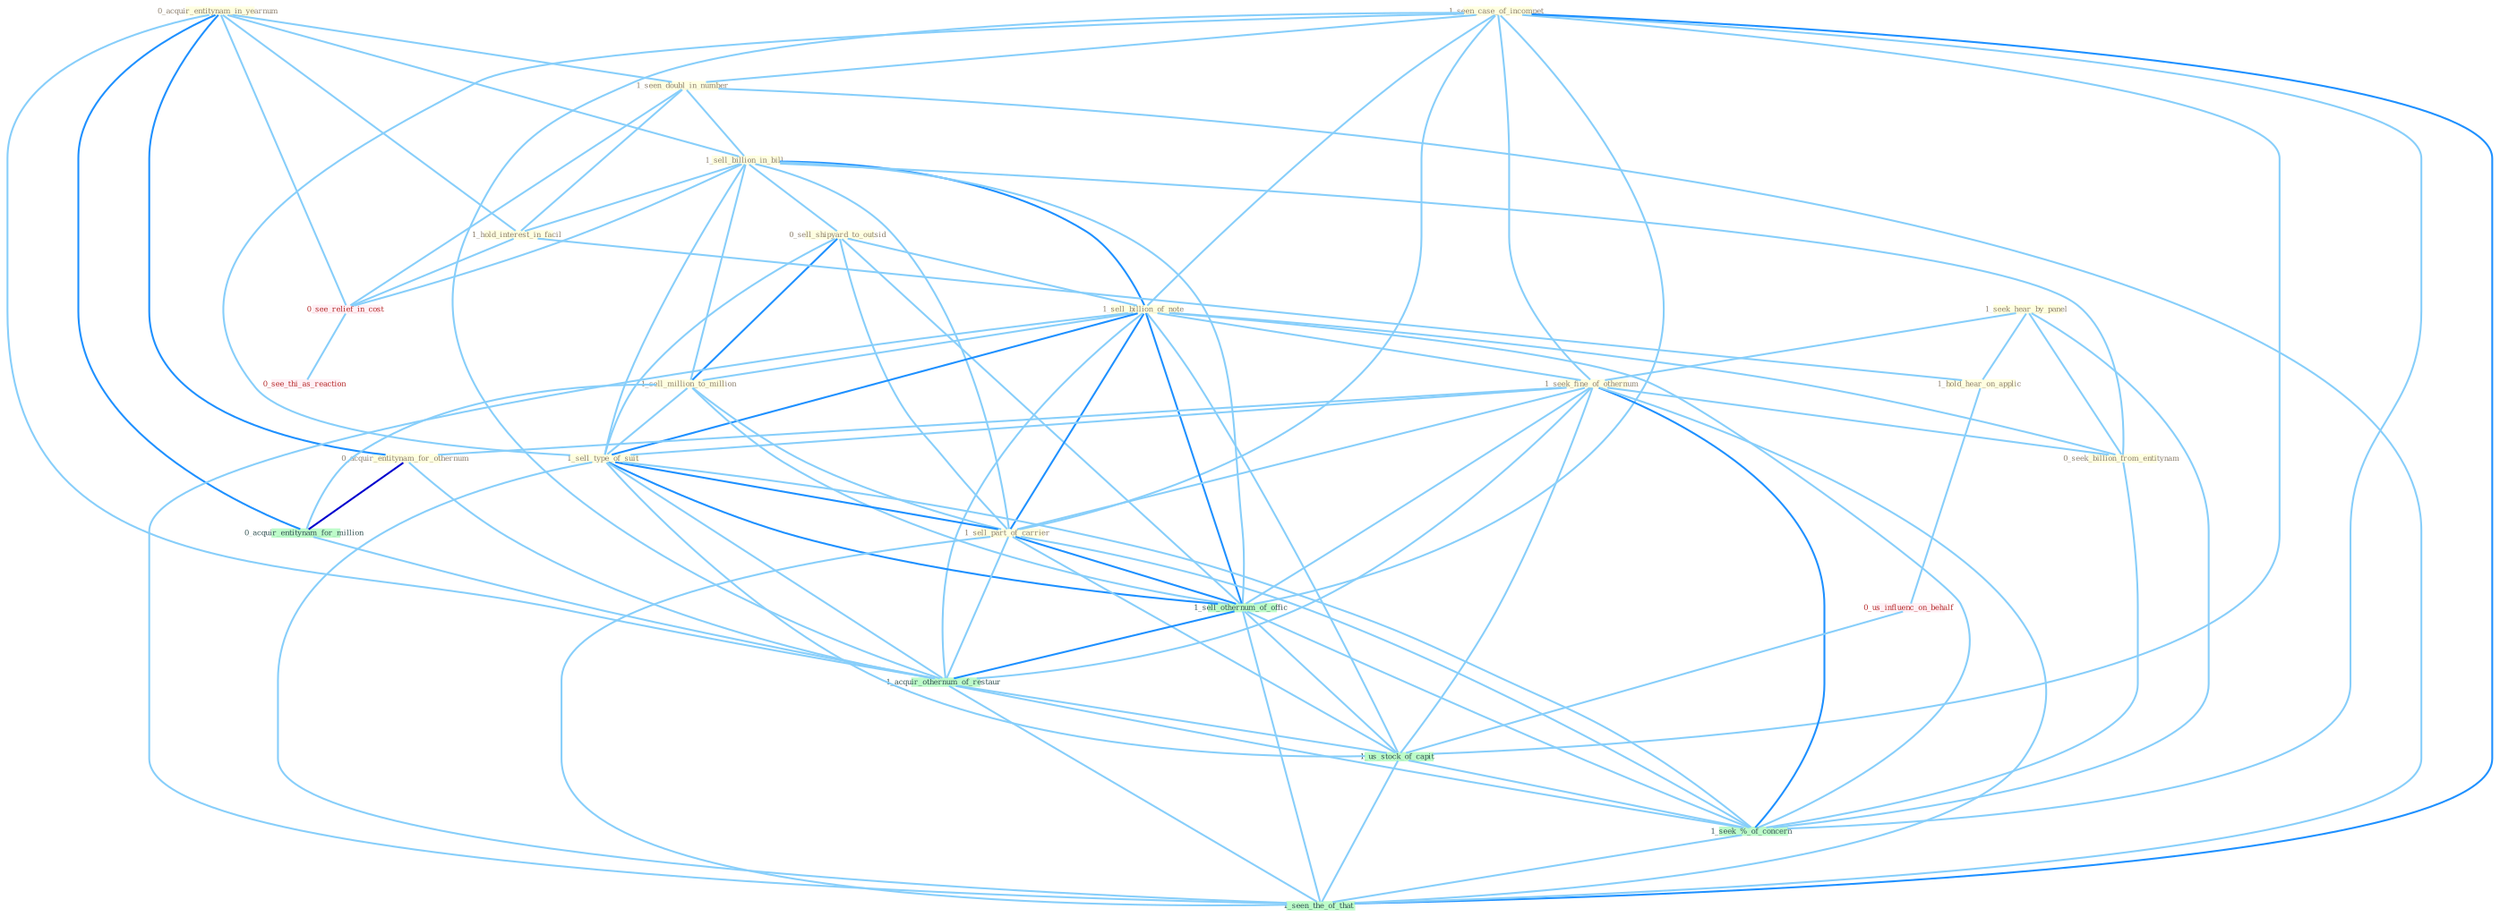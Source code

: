 Graph G{ 
    node
    [shape=polygon,style=filled,width=.5,height=.06,color="#BDFCC9",fixedsize=true,fontsize=4,
    fontcolor="#2f4f4f"];
    {node
    [color="#ffffe0", fontcolor="#8b7d6b"] "1_seen_case_of_incompet " "0_acquir_entitynam_in_yearnum " "1_seen_doubl_in_number " "1_sell_billion_in_bill " "0_sell_shipyard_to_outsid " "1_sell_billion_of_note " "1_seek_hear_by_panel " "1_seek_fine_of_othernum " "1_sell_million_to_million " "1_sell_type_of_suit " "0_seek_billion_from_entitynam " "0_acquir_entitynam_for_othernum " "1_hold_interest_in_facil " "1_sell_part_of_carrier " "1_hold_hear_on_applic "}
{node [color="#fff0f5", fontcolor="#b22222"] "0_us_influenc_on_behalf " "0_see_relief_in_cost " "0_see_thi_as_reaction "}
edge [color="#B0E2FF"];

	"1_seen_case_of_incompet " -- "1_seen_doubl_in_number " [w="1", color="#87cefa" ];
	"1_seen_case_of_incompet " -- "1_sell_billion_of_note " [w="1", color="#87cefa" ];
	"1_seen_case_of_incompet " -- "1_seek_fine_of_othernum " [w="1", color="#87cefa" ];
	"1_seen_case_of_incompet " -- "1_sell_type_of_suit " [w="1", color="#87cefa" ];
	"1_seen_case_of_incompet " -- "1_sell_part_of_carrier " [w="1", color="#87cefa" ];
	"1_seen_case_of_incompet " -- "1_sell_othernum_of_offic " [w="1", color="#87cefa" ];
	"1_seen_case_of_incompet " -- "1_acquir_othernum_of_restaur " [w="1", color="#87cefa" ];
	"1_seen_case_of_incompet " -- "1_us_stock_of_capit " [w="1", color="#87cefa" ];
	"1_seen_case_of_incompet " -- "1_seek_%_of_concern " [w="1", color="#87cefa" ];
	"1_seen_case_of_incompet " -- "1_seen_the_of_that " [w="2", color="#1e90ff" , len=0.8];
	"0_acquir_entitynam_in_yearnum " -- "1_seen_doubl_in_number " [w="1", color="#87cefa" ];
	"0_acquir_entitynam_in_yearnum " -- "1_sell_billion_in_bill " [w="1", color="#87cefa" ];
	"0_acquir_entitynam_in_yearnum " -- "0_acquir_entitynam_for_othernum " [w="2", color="#1e90ff" , len=0.8];
	"0_acquir_entitynam_in_yearnum " -- "1_hold_interest_in_facil " [w="1", color="#87cefa" ];
	"0_acquir_entitynam_in_yearnum " -- "0_acquir_entitynam_for_million " [w="2", color="#1e90ff" , len=0.8];
	"0_acquir_entitynam_in_yearnum " -- "0_see_relief_in_cost " [w="1", color="#87cefa" ];
	"0_acquir_entitynam_in_yearnum " -- "1_acquir_othernum_of_restaur " [w="1", color="#87cefa" ];
	"1_seen_doubl_in_number " -- "1_sell_billion_in_bill " [w="1", color="#87cefa" ];
	"1_seen_doubl_in_number " -- "1_hold_interest_in_facil " [w="1", color="#87cefa" ];
	"1_seen_doubl_in_number " -- "0_see_relief_in_cost " [w="1", color="#87cefa" ];
	"1_seen_doubl_in_number " -- "1_seen_the_of_that " [w="1", color="#87cefa" ];
	"1_sell_billion_in_bill " -- "0_sell_shipyard_to_outsid " [w="1", color="#87cefa" ];
	"1_sell_billion_in_bill " -- "1_sell_billion_of_note " [w="2", color="#1e90ff" , len=0.8];
	"1_sell_billion_in_bill " -- "1_sell_million_to_million " [w="1", color="#87cefa" ];
	"1_sell_billion_in_bill " -- "1_sell_type_of_suit " [w="1", color="#87cefa" ];
	"1_sell_billion_in_bill " -- "0_seek_billion_from_entitynam " [w="1", color="#87cefa" ];
	"1_sell_billion_in_bill " -- "1_hold_interest_in_facil " [w="1", color="#87cefa" ];
	"1_sell_billion_in_bill " -- "1_sell_part_of_carrier " [w="1", color="#87cefa" ];
	"1_sell_billion_in_bill " -- "1_sell_othernum_of_offic " [w="1", color="#87cefa" ];
	"1_sell_billion_in_bill " -- "0_see_relief_in_cost " [w="1", color="#87cefa" ];
	"0_sell_shipyard_to_outsid " -- "1_sell_billion_of_note " [w="1", color="#87cefa" ];
	"0_sell_shipyard_to_outsid " -- "1_sell_million_to_million " [w="2", color="#1e90ff" , len=0.8];
	"0_sell_shipyard_to_outsid " -- "1_sell_type_of_suit " [w="1", color="#87cefa" ];
	"0_sell_shipyard_to_outsid " -- "1_sell_part_of_carrier " [w="1", color="#87cefa" ];
	"0_sell_shipyard_to_outsid " -- "1_sell_othernum_of_offic " [w="1", color="#87cefa" ];
	"1_sell_billion_of_note " -- "1_seek_fine_of_othernum " [w="1", color="#87cefa" ];
	"1_sell_billion_of_note " -- "1_sell_million_to_million " [w="1", color="#87cefa" ];
	"1_sell_billion_of_note " -- "1_sell_type_of_suit " [w="2", color="#1e90ff" , len=0.8];
	"1_sell_billion_of_note " -- "0_seek_billion_from_entitynam " [w="1", color="#87cefa" ];
	"1_sell_billion_of_note " -- "1_sell_part_of_carrier " [w="2", color="#1e90ff" , len=0.8];
	"1_sell_billion_of_note " -- "1_sell_othernum_of_offic " [w="2", color="#1e90ff" , len=0.8];
	"1_sell_billion_of_note " -- "1_acquir_othernum_of_restaur " [w="1", color="#87cefa" ];
	"1_sell_billion_of_note " -- "1_us_stock_of_capit " [w="1", color="#87cefa" ];
	"1_sell_billion_of_note " -- "1_seek_%_of_concern " [w="1", color="#87cefa" ];
	"1_sell_billion_of_note " -- "1_seen_the_of_that " [w="1", color="#87cefa" ];
	"1_seek_hear_by_panel " -- "1_seek_fine_of_othernum " [w="1", color="#87cefa" ];
	"1_seek_hear_by_panel " -- "0_seek_billion_from_entitynam " [w="1", color="#87cefa" ];
	"1_seek_hear_by_panel " -- "1_hold_hear_on_applic " [w="1", color="#87cefa" ];
	"1_seek_hear_by_panel " -- "1_seek_%_of_concern " [w="1", color="#87cefa" ];
	"1_seek_fine_of_othernum " -- "1_sell_type_of_suit " [w="1", color="#87cefa" ];
	"1_seek_fine_of_othernum " -- "0_seek_billion_from_entitynam " [w="1", color="#87cefa" ];
	"1_seek_fine_of_othernum " -- "0_acquir_entitynam_for_othernum " [w="1", color="#87cefa" ];
	"1_seek_fine_of_othernum " -- "1_sell_part_of_carrier " [w="1", color="#87cefa" ];
	"1_seek_fine_of_othernum " -- "1_sell_othernum_of_offic " [w="1", color="#87cefa" ];
	"1_seek_fine_of_othernum " -- "1_acquir_othernum_of_restaur " [w="1", color="#87cefa" ];
	"1_seek_fine_of_othernum " -- "1_us_stock_of_capit " [w="1", color="#87cefa" ];
	"1_seek_fine_of_othernum " -- "1_seek_%_of_concern " [w="2", color="#1e90ff" , len=0.8];
	"1_seek_fine_of_othernum " -- "1_seen_the_of_that " [w="1", color="#87cefa" ];
	"1_sell_million_to_million " -- "1_sell_type_of_suit " [w="1", color="#87cefa" ];
	"1_sell_million_to_million " -- "1_sell_part_of_carrier " [w="1", color="#87cefa" ];
	"1_sell_million_to_million " -- "0_acquir_entitynam_for_million " [w="1", color="#87cefa" ];
	"1_sell_million_to_million " -- "1_sell_othernum_of_offic " [w="1", color="#87cefa" ];
	"1_sell_type_of_suit " -- "1_sell_part_of_carrier " [w="2", color="#1e90ff" , len=0.8];
	"1_sell_type_of_suit " -- "1_sell_othernum_of_offic " [w="2", color="#1e90ff" , len=0.8];
	"1_sell_type_of_suit " -- "1_acquir_othernum_of_restaur " [w="1", color="#87cefa" ];
	"1_sell_type_of_suit " -- "1_us_stock_of_capit " [w="1", color="#87cefa" ];
	"1_sell_type_of_suit " -- "1_seek_%_of_concern " [w="1", color="#87cefa" ];
	"1_sell_type_of_suit " -- "1_seen_the_of_that " [w="1", color="#87cefa" ];
	"0_seek_billion_from_entitynam " -- "1_seek_%_of_concern " [w="1", color="#87cefa" ];
	"0_acquir_entitynam_for_othernum " -- "0_acquir_entitynam_for_million " [w="3", color="#0000cd" , len=0.6];
	"0_acquir_entitynam_for_othernum " -- "1_acquir_othernum_of_restaur " [w="1", color="#87cefa" ];
	"1_hold_interest_in_facil " -- "1_hold_hear_on_applic " [w="1", color="#87cefa" ];
	"1_hold_interest_in_facil " -- "0_see_relief_in_cost " [w="1", color="#87cefa" ];
	"1_sell_part_of_carrier " -- "1_sell_othernum_of_offic " [w="2", color="#1e90ff" , len=0.8];
	"1_sell_part_of_carrier " -- "1_acquir_othernum_of_restaur " [w="1", color="#87cefa" ];
	"1_sell_part_of_carrier " -- "1_us_stock_of_capit " [w="1", color="#87cefa" ];
	"1_sell_part_of_carrier " -- "1_seek_%_of_concern " [w="1", color="#87cefa" ];
	"1_sell_part_of_carrier " -- "1_seen_the_of_that " [w="1", color="#87cefa" ];
	"1_hold_hear_on_applic " -- "0_us_influenc_on_behalf " [w="1", color="#87cefa" ];
	"0_acquir_entitynam_for_million " -- "1_acquir_othernum_of_restaur " [w="1", color="#87cefa" ];
	"1_sell_othernum_of_offic " -- "1_acquir_othernum_of_restaur " [w="2", color="#1e90ff" , len=0.8];
	"1_sell_othernum_of_offic " -- "1_us_stock_of_capit " [w="1", color="#87cefa" ];
	"1_sell_othernum_of_offic " -- "1_seek_%_of_concern " [w="1", color="#87cefa" ];
	"1_sell_othernum_of_offic " -- "1_seen_the_of_that " [w="1", color="#87cefa" ];
	"0_us_influenc_on_behalf " -- "1_us_stock_of_capit " [w="1", color="#87cefa" ];
	"0_see_relief_in_cost " -- "0_see_thi_as_reaction " [w="1", color="#87cefa" ];
	"1_acquir_othernum_of_restaur " -- "1_us_stock_of_capit " [w="1", color="#87cefa" ];
	"1_acquir_othernum_of_restaur " -- "1_seek_%_of_concern " [w="1", color="#87cefa" ];
	"1_acquir_othernum_of_restaur " -- "1_seen_the_of_that " [w="1", color="#87cefa" ];
	"1_us_stock_of_capit " -- "1_seek_%_of_concern " [w="1", color="#87cefa" ];
	"1_us_stock_of_capit " -- "1_seen_the_of_that " [w="1", color="#87cefa" ];
	"1_seek_%_of_concern " -- "1_seen_the_of_that " [w="1", color="#87cefa" ];
}